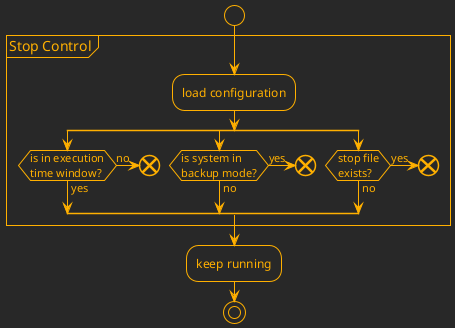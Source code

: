 @startuml arquitetura-provider-flow-stop-control

!theme crt-amber

start

group Stop Control

    :load configuration;

    split
        if (is in execution\ntime window?) then (yes)
        else (no)
            end            
        endif
    split again
        if (is system in\nbackup mode?) then (yes)
            end
        else (no)            
        endif
    split again
        if (stop file\nexists?) then (yes)
            end
        else (no)           
        endif 
    end split
    

    

end group

:keep running;
stop
@enduml